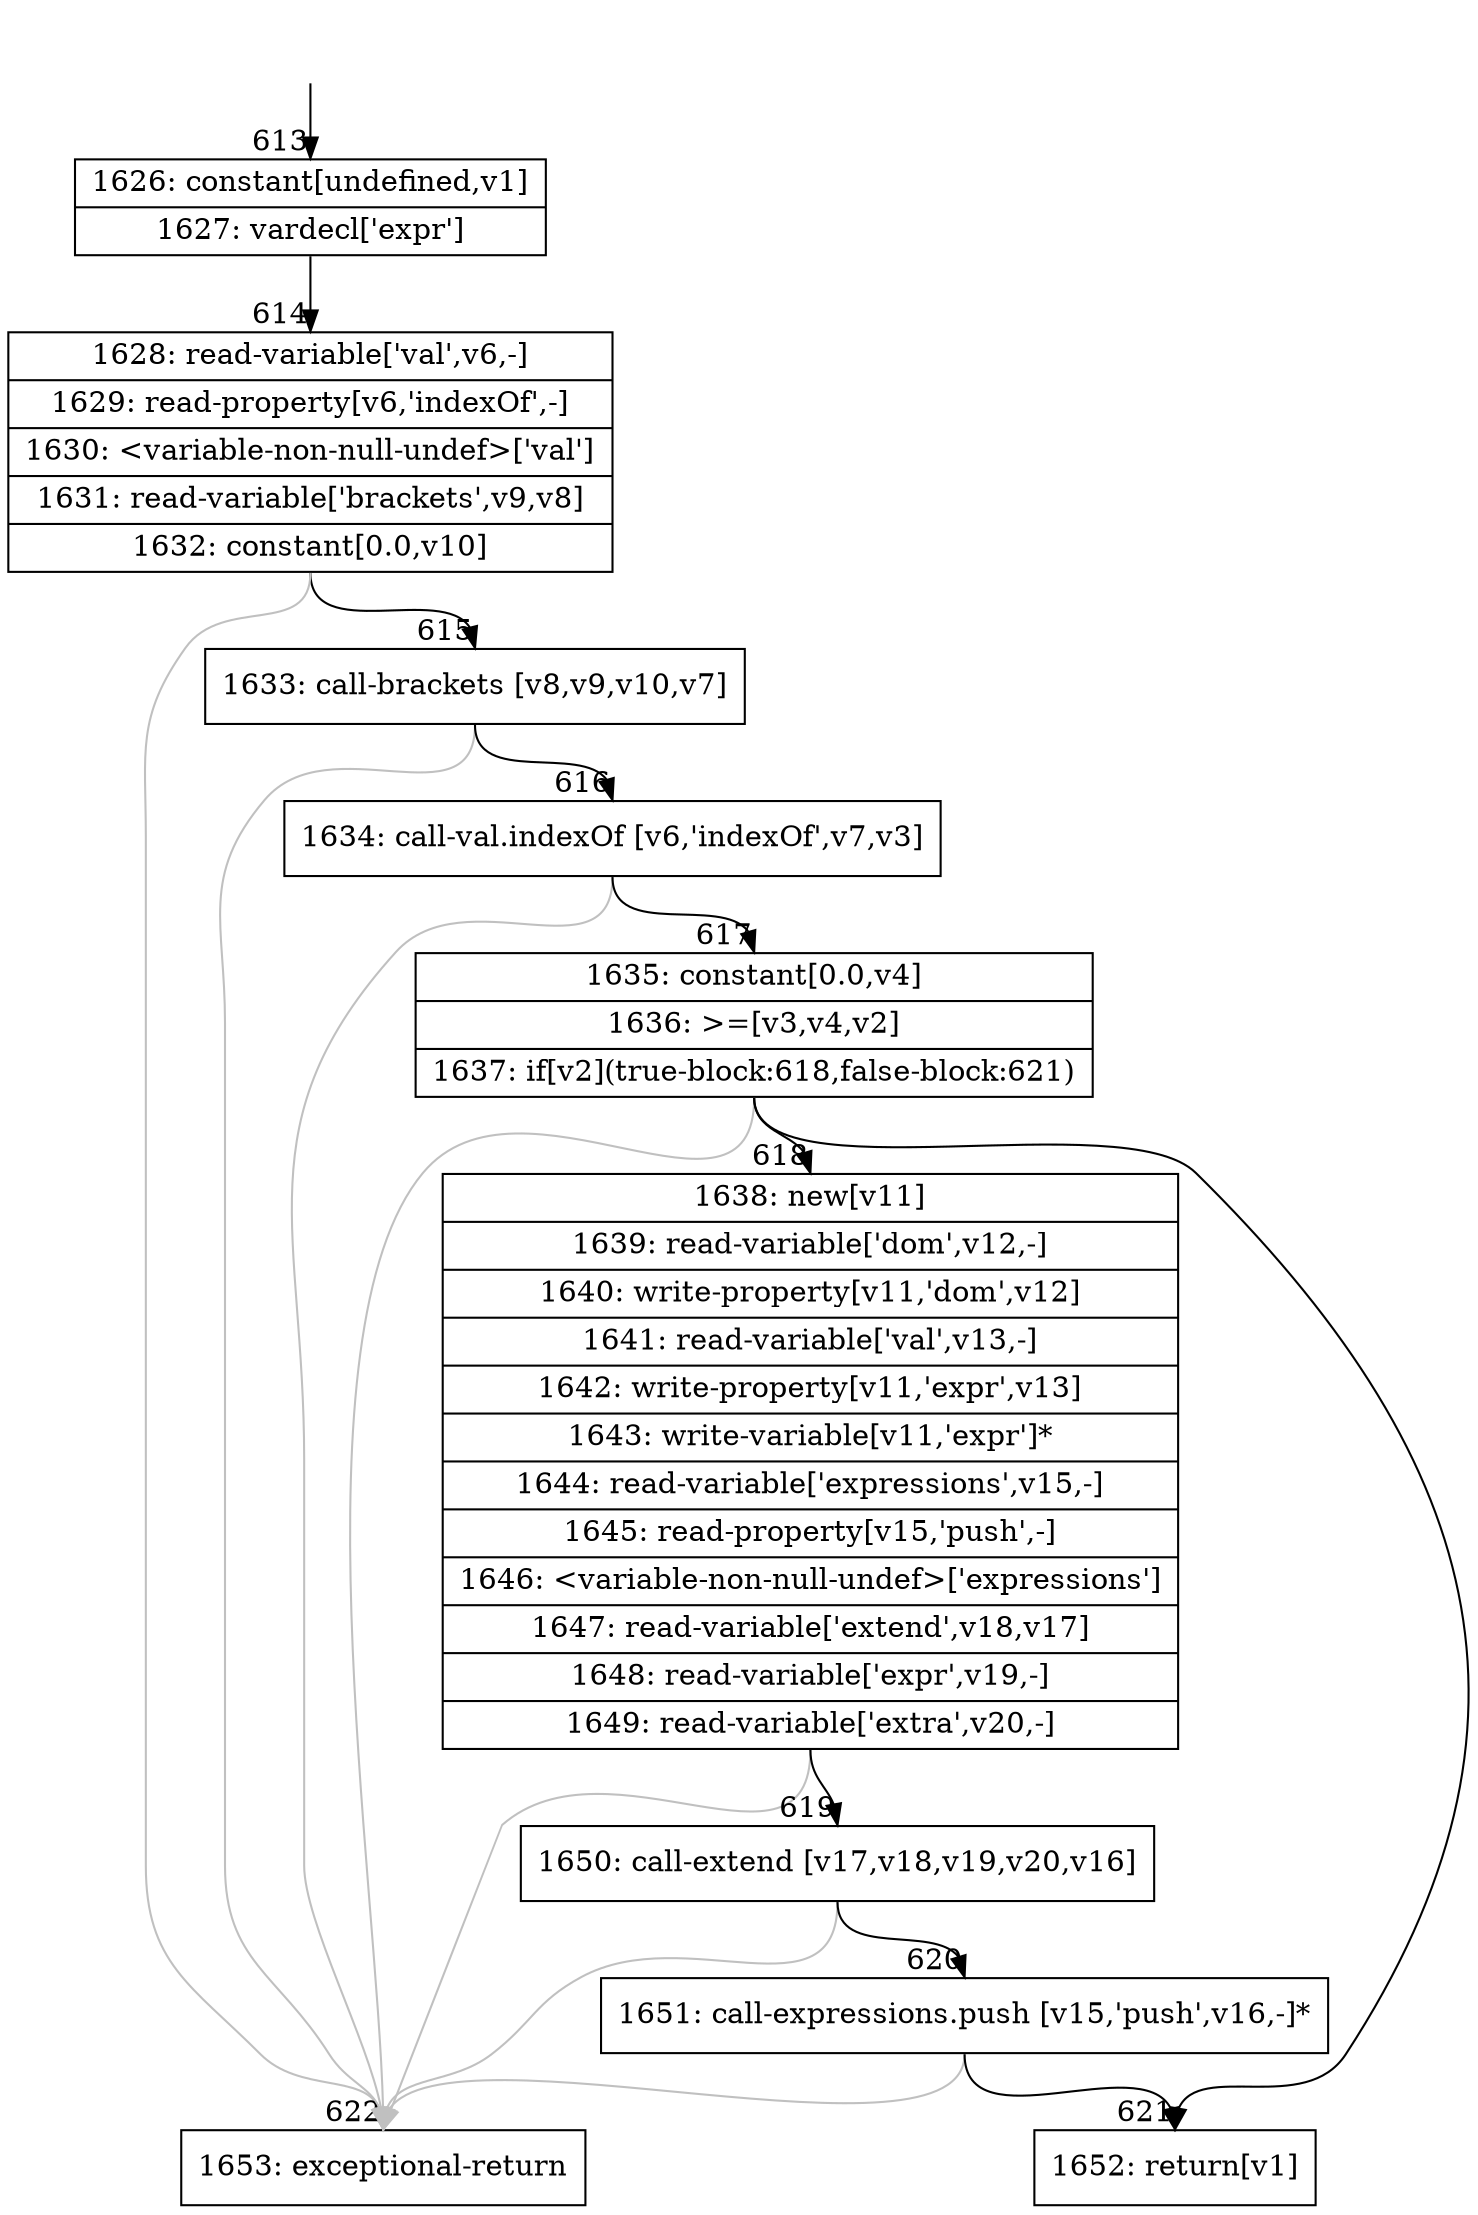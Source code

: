 digraph {
rankdir="TD"
BB_entry52[shape=none,label=""];
BB_entry52 -> BB613 [tailport=s, headport=n, headlabel="    613"]
BB613 [shape=record label="{1626: constant[undefined,v1]|1627: vardecl['expr']}" ] 
BB613 -> BB614 [tailport=s, headport=n, headlabel="      614"]
BB614 [shape=record label="{1628: read-variable['val',v6,-]|1629: read-property[v6,'indexOf',-]|1630: \<variable-non-null-undef\>['val']|1631: read-variable['brackets',v9,v8]|1632: constant[0.0,v10]}" ] 
BB614 -> BB615 [tailport=s, headport=n, headlabel="      615"]
BB614 -> BB622 [tailport=s, headport=n, color=gray, headlabel="      622"]
BB615 [shape=record label="{1633: call-brackets [v8,v9,v10,v7]}" ] 
BB615 -> BB616 [tailport=s, headport=n, headlabel="      616"]
BB615 -> BB622 [tailport=s, headport=n, color=gray]
BB616 [shape=record label="{1634: call-val.indexOf [v6,'indexOf',v7,v3]}" ] 
BB616 -> BB617 [tailport=s, headport=n, headlabel="      617"]
BB616 -> BB622 [tailport=s, headport=n, color=gray]
BB617 [shape=record label="{1635: constant[0.0,v4]|1636: \>=[v3,v4,v2]|1637: if[v2](true-block:618,false-block:621)}" ] 
BB617 -> BB618 [tailport=s, headport=n, headlabel="      618"]
BB617 -> BB621 [tailport=s, headport=n, headlabel="      621"]
BB617 -> BB622 [tailport=s, headport=n, color=gray]
BB618 [shape=record label="{1638: new[v11]|1639: read-variable['dom',v12,-]|1640: write-property[v11,'dom',v12]|1641: read-variable['val',v13,-]|1642: write-property[v11,'expr',v13]|1643: write-variable[v11,'expr']*|1644: read-variable['expressions',v15,-]|1645: read-property[v15,'push',-]|1646: \<variable-non-null-undef\>['expressions']|1647: read-variable['extend',v18,v17]|1648: read-variable['expr',v19,-]|1649: read-variable['extra',v20,-]}" ] 
BB618 -> BB619 [tailport=s, headport=n, headlabel="      619"]
BB618 -> BB622 [tailport=s, headport=n, color=gray]
BB619 [shape=record label="{1650: call-extend [v17,v18,v19,v20,v16]}" ] 
BB619 -> BB620 [tailport=s, headport=n, headlabel="      620"]
BB619 -> BB622 [tailport=s, headport=n, color=gray]
BB620 [shape=record label="{1651: call-expressions.push [v15,'push',v16,-]*}" ] 
BB620 -> BB621 [tailport=s, headport=n]
BB620 -> BB622 [tailport=s, headport=n, color=gray]
BB621 [shape=record label="{1652: return[v1]}" ] 
BB622 [shape=record label="{1653: exceptional-return}" ] 
//#$~ 578
}
